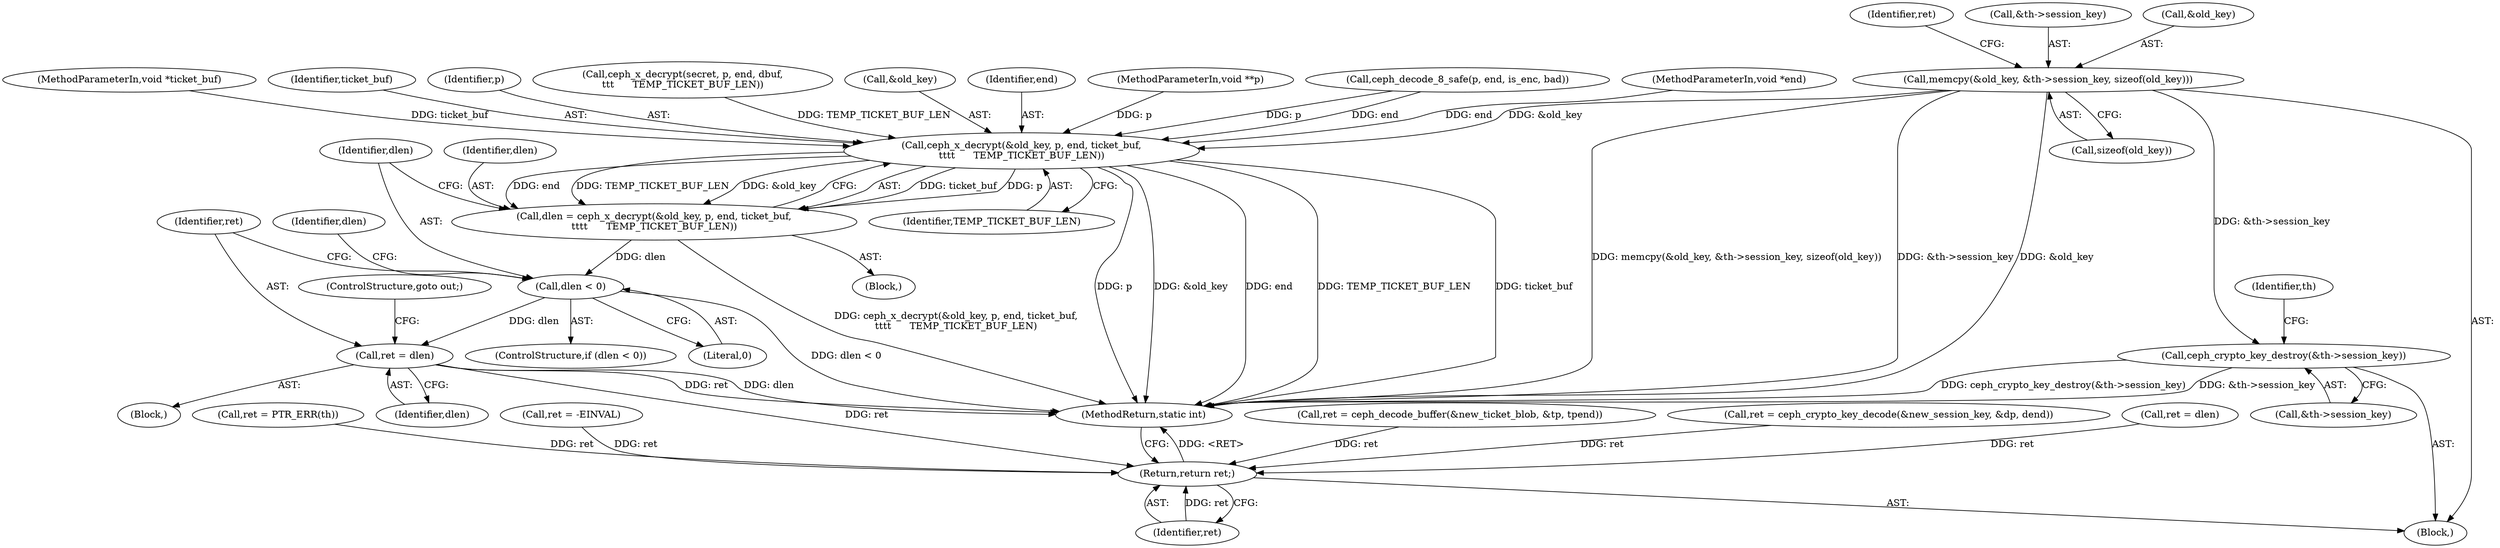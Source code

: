 digraph "1_linux_c27a3e4d667fdcad3db7b104f75659478e0c68d8_2@API" {
"1000216" [label="(Call,memcpy(&old_key, &th->session_key, sizeof(old_key)))"];
"1000283" [label="(Call,ceph_x_decrypt(&old_key, p, end, ticket_buf,\n\t\t\t\t      TEMP_TICKET_BUF_LEN))"];
"1000281" [label="(Call,dlen = ceph_x_decrypt(&old_key, p, end, ticket_buf,\n\t\t\t\t      TEMP_TICKET_BUF_LEN))"];
"1000291" [label="(Call,dlen < 0)"];
"1000295" [label="(Call,ret = dlen)"];
"1000426" [label="(Return,return ret;)"];
"1000358" [label="(Call,ceph_crypto_key_destroy(&th->session_key))"];
"1000108" [label="(MethodParameterIn,void **p)"];
"1000365" [label="(Identifier,th)"];
"1000226" [label="(Identifier,ret)"];
"1000268" [label="(Call,ceph_decode_8_safe(p, end, is_enc, bad))"];
"1000109" [label="(MethodParameterIn,void *end)"];
"1000111" [label="(MethodParameterIn,void *ticket_buf)"];
"1000283" [label="(Call,ceph_x_decrypt(&old_key, p, end, ticket_buf,\n\t\t\t\t      TEMP_TICKET_BUF_LEN))"];
"1000219" [label="(Call,&th->session_key)"];
"1000359" [label="(Call,&th->session_key)"];
"1000291" [label="(Call,dlen < 0)"];
"1000223" [label="(Call,sizeof(old_key))"];
"1000278" [label="(Block,)"];
"1000347" [label="(Call,ret = ceph_decode_buffer(&new_ticket_blob, &tp, tpend))"];
"1000288" [label="(Identifier,ticket_buf)"];
"1000298" [label="(ControlStructure,goto out;)"];
"1000295" [label="(Call,ret = dlen)"];
"1000286" [label="(Identifier,p)"];
"1000180" [label="(Call,ceph_x_decrypt(secret, p, end, dbuf,\n\t\t\t      TEMP_TICKET_BUF_LEN))"];
"1000297" [label="(Identifier,dlen)"];
"1000225" [label="(Call,ret = ceph_crypto_key_decode(&new_session_key, &dp, dend))"];
"1000426" [label="(Return,return ret;)"];
"1000293" [label="(Literal,0)"];
"1000284" [label="(Call,&old_key)"];
"1000300" [label="(Identifier,dlen)"];
"1000191" [label="(Call,ret = dlen)"];
"1000173" [label="(Call,ret = PTR_ERR(th))"];
"1000427" [label="(Identifier,ret)"];
"1000434" [label="(MethodReturn,static int)"];
"1000281" [label="(Call,dlen = ceph_x_decrypt(&old_key, p, end, ticket_buf,\n\t\t\t\t      TEMP_TICKET_BUF_LEN))"];
"1000112" [label="(Block,)"];
"1000216" [label="(Call,memcpy(&old_key, &th->session_key, sizeof(old_key)))"];
"1000282" [label="(Identifier,dlen)"];
"1000294" [label="(Block,)"];
"1000287" [label="(Identifier,end)"];
"1000217" [label="(Call,&old_key)"];
"1000289" [label="(Identifier,TEMP_TICKET_BUF_LEN)"];
"1000358" [label="(Call,ceph_crypto_key_destroy(&th->session_key))"];
"1000296" [label="(Identifier,ret)"];
"1000429" [label="(Call,ret = -EINVAL)"];
"1000292" [label="(Identifier,dlen)"];
"1000290" [label="(ControlStructure,if (dlen < 0))"];
"1000216" -> "1000112"  [label="AST: "];
"1000216" -> "1000223"  [label="CFG: "];
"1000217" -> "1000216"  [label="AST: "];
"1000219" -> "1000216"  [label="AST: "];
"1000223" -> "1000216"  [label="AST: "];
"1000226" -> "1000216"  [label="CFG: "];
"1000216" -> "1000434"  [label="DDG: memcpy(&old_key, &th->session_key, sizeof(old_key))"];
"1000216" -> "1000434"  [label="DDG: &th->session_key"];
"1000216" -> "1000434"  [label="DDG: &old_key"];
"1000216" -> "1000283"  [label="DDG: &old_key"];
"1000216" -> "1000358"  [label="DDG: &th->session_key"];
"1000283" -> "1000281"  [label="AST: "];
"1000283" -> "1000289"  [label="CFG: "];
"1000284" -> "1000283"  [label="AST: "];
"1000286" -> "1000283"  [label="AST: "];
"1000287" -> "1000283"  [label="AST: "];
"1000288" -> "1000283"  [label="AST: "];
"1000289" -> "1000283"  [label="AST: "];
"1000281" -> "1000283"  [label="CFG: "];
"1000283" -> "1000434"  [label="DDG: p"];
"1000283" -> "1000434"  [label="DDG: &old_key"];
"1000283" -> "1000434"  [label="DDG: end"];
"1000283" -> "1000434"  [label="DDG: TEMP_TICKET_BUF_LEN"];
"1000283" -> "1000434"  [label="DDG: ticket_buf"];
"1000283" -> "1000281"  [label="DDG: ticket_buf"];
"1000283" -> "1000281"  [label="DDG: p"];
"1000283" -> "1000281"  [label="DDG: end"];
"1000283" -> "1000281"  [label="DDG: TEMP_TICKET_BUF_LEN"];
"1000283" -> "1000281"  [label="DDG: &old_key"];
"1000268" -> "1000283"  [label="DDG: p"];
"1000268" -> "1000283"  [label="DDG: end"];
"1000108" -> "1000283"  [label="DDG: p"];
"1000109" -> "1000283"  [label="DDG: end"];
"1000111" -> "1000283"  [label="DDG: ticket_buf"];
"1000180" -> "1000283"  [label="DDG: TEMP_TICKET_BUF_LEN"];
"1000281" -> "1000278"  [label="AST: "];
"1000282" -> "1000281"  [label="AST: "];
"1000292" -> "1000281"  [label="CFG: "];
"1000281" -> "1000434"  [label="DDG: ceph_x_decrypt(&old_key, p, end, ticket_buf,\n\t\t\t\t      TEMP_TICKET_BUF_LEN)"];
"1000281" -> "1000291"  [label="DDG: dlen"];
"1000291" -> "1000290"  [label="AST: "];
"1000291" -> "1000293"  [label="CFG: "];
"1000292" -> "1000291"  [label="AST: "];
"1000293" -> "1000291"  [label="AST: "];
"1000296" -> "1000291"  [label="CFG: "];
"1000300" -> "1000291"  [label="CFG: "];
"1000291" -> "1000434"  [label="DDG: dlen < 0"];
"1000291" -> "1000295"  [label="DDG: dlen"];
"1000295" -> "1000294"  [label="AST: "];
"1000295" -> "1000297"  [label="CFG: "];
"1000296" -> "1000295"  [label="AST: "];
"1000297" -> "1000295"  [label="AST: "];
"1000298" -> "1000295"  [label="CFG: "];
"1000295" -> "1000434"  [label="DDG: ret"];
"1000295" -> "1000434"  [label="DDG: dlen"];
"1000295" -> "1000426"  [label="DDG: ret"];
"1000426" -> "1000112"  [label="AST: "];
"1000426" -> "1000427"  [label="CFG: "];
"1000427" -> "1000426"  [label="AST: "];
"1000434" -> "1000426"  [label="CFG: "];
"1000426" -> "1000434"  [label="DDG: <RET>"];
"1000427" -> "1000426"  [label="DDG: ret"];
"1000225" -> "1000426"  [label="DDG: ret"];
"1000347" -> "1000426"  [label="DDG: ret"];
"1000429" -> "1000426"  [label="DDG: ret"];
"1000191" -> "1000426"  [label="DDG: ret"];
"1000173" -> "1000426"  [label="DDG: ret"];
"1000358" -> "1000112"  [label="AST: "];
"1000358" -> "1000359"  [label="CFG: "];
"1000359" -> "1000358"  [label="AST: "];
"1000365" -> "1000358"  [label="CFG: "];
"1000358" -> "1000434"  [label="DDG: ceph_crypto_key_destroy(&th->session_key)"];
"1000358" -> "1000434"  [label="DDG: &th->session_key"];
}
